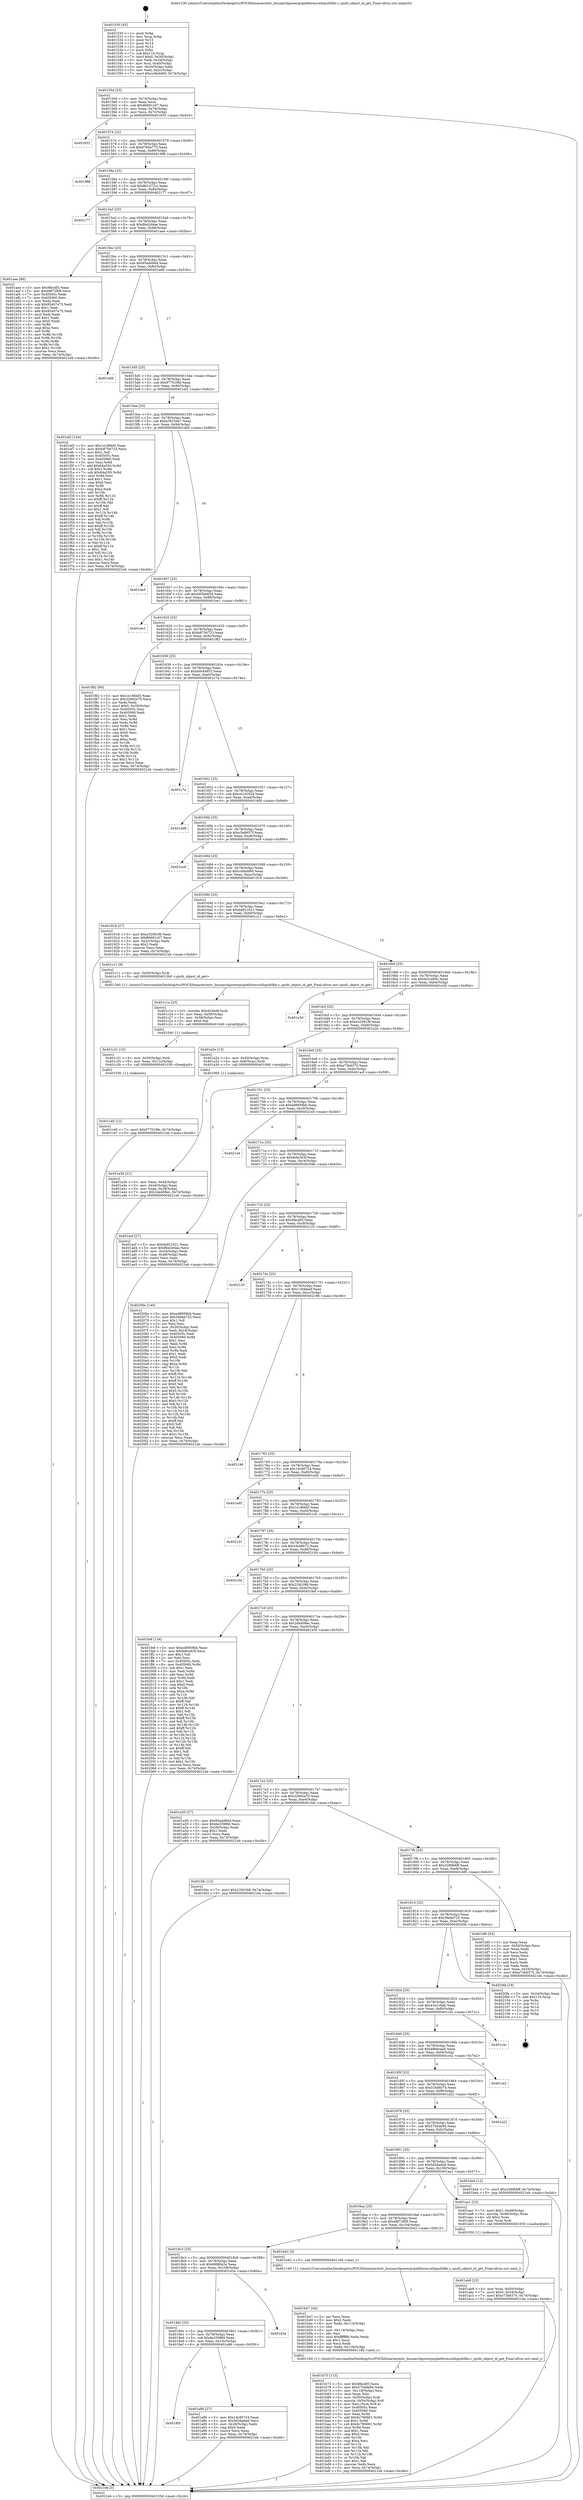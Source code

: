 digraph "0x401530" {
  label = "0x401530 (/mnt/c/Users/mathe/Desktop/tcc/POCII/binaries/extr_linuxarchpowerpcplatformscellspufsfile.c_spufs_object_id_get_Final-ollvm.out::main(0))"
  labelloc = "t"
  node[shape=record]

  Entry [label="",width=0.3,height=0.3,shape=circle,fillcolor=black,style=filled]
  "0x40155d" [label="{
     0x40155d [23]\l
     | [instrs]\l
     &nbsp;&nbsp;0x40155d \<+3\>: mov -0x74(%rbp),%eax\l
     &nbsp;&nbsp;0x401560 \<+2\>: mov %eax,%ecx\l
     &nbsp;&nbsp;0x401562 \<+6\>: sub $0x86691c07,%ecx\l
     &nbsp;&nbsp;0x401568 \<+3\>: mov %eax,-0x78(%rbp)\l
     &nbsp;&nbsp;0x40156b \<+3\>: mov %ecx,-0x7c(%rbp)\l
     &nbsp;&nbsp;0x40156e \<+6\>: je 0000000000401933 \<main+0x403\>\l
  }"]
  "0x401933" [label="{
     0x401933\l
  }", style=dashed]
  "0x401574" [label="{
     0x401574 [22]\l
     | [instrs]\l
     &nbsp;&nbsp;0x401574 \<+5\>: jmp 0000000000401579 \<main+0x49\>\l
     &nbsp;&nbsp;0x401579 \<+3\>: mov -0x78(%rbp),%eax\l
     &nbsp;&nbsp;0x40157c \<+5\>: sub $0x8766a773,%eax\l
     &nbsp;&nbsp;0x401581 \<+3\>: mov %eax,-0x80(%rbp)\l
     &nbsp;&nbsp;0x401584 \<+6\>: je 0000000000401986 \<main+0x456\>\l
  }"]
  Exit [label="",width=0.3,height=0.3,shape=circle,fillcolor=black,style=filled,peripheries=2]
  "0x401986" [label="{
     0x401986\l
  }", style=dashed]
  "0x40158a" [label="{
     0x40158a [25]\l
     | [instrs]\l
     &nbsp;&nbsp;0x40158a \<+5\>: jmp 000000000040158f \<main+0x5f\>\l
     &nbsp;&nbsp;0x40158f \<+3\>: mov -0x78(%rbp),%eax\l
     &nbsp;&nbsp;0x401592 \<+5\>: sub $0x8b1472cc,%eax\l
     &nbsp;&nbsp;0x401597 \<+6\>: mov %eax,-0x84(%rbp)\l
     &nbsp;&nbsp;0x40159d \<+6\>: je 0000000000402177 \<main+0xc47\>\l
  }"]
  "0x401c40" [label="{
     0x401c40 [12]\l
     | [instrs]\l
     &nbsp;&nbsp;0x401c40 \<+7\>: movl $0x977019fe,-0x74(%rbp)\l
     &nbsp;&nbsp;0x401c47 \<+5\>: jmp 00000000004021eb \<main+0xcbb\>\l
  }"]
  "0x402177" [label="{
     0x402177\l
  }", style=dashed]
  "0x4015a3" [label="{
     0x4015a3 [25]\l
     | [instrs]\l
     &nbsp;&nbsp;0x4015a3 \<+5\>: jmp 00000000004015a8 \<main+0x78\>\l
     &nbsp;&nbsp;0x4015a8 \<+3\>: mov -0x78(%rbp),%eax\l
     &nbsp;&nbsp;0x4015ab \<+5\>: sub $0x8be2d4ae,%eax\l
     &nbsp;&nbsp;0x4015b0 \<+6\>: mov %eax,-0x88(%rbp)\l
     &nbsp;&nbsp;0x4015b6 \<+6\>: je 0000000000401aea \<main+0x5ba\>\l
  }"]
  "0x401c31" [label="{
     0x401c31 [15]\l
     | [instrs]\l
     &nbsp;&nbsp;0x401c31 \<+4\>: mov -0x50(%rbp),%rdi\l
     &nbsp;&nbsp;0x401c35 \<+6\>: mov %eax,-0x11c(%rbp)\l
     &nbsp;&nbsp;0x401c3b \<+5\>: call 0000000000401030 \<free@plt\>\l
     | [calls]\l
     &nbsp;&nbsp;0x401030 \{1\} (unknown)\l
  }"]
  "0x401aea" [label="{
     0x401aea [88]\l
     | [instrs]\l
     &nbsp;&nbsp;0x401aea \<+5\>: mov $0x9fecdf3,%eax\l
     &nbsp;&nbsp;0x401aef \<+5\>: mov $0x68f72f08,%ecx\l
     &nbsp;&nbsp;0x401af4 \<+7\>: mov 0x40505c,%edx\l
     &nbsp;&nbsp;0x401afb \<+7\>: mov 0x405060,%esi\l
     &nbsp;&nbsp;0x401b02 \<+2\>: mov %edx,%edi\l
     &nbsp;&nbsp;0x401b04 \<+6\>: sub $0x95407e75,%edi\l
     &nbsp;&nbsp;0x401b0a \<+3\>: sub $0x1,%edi\l
     &nbsp;&nbsp;0x401b0d \<+6\>: add $0x95407e75,%edi\l
     &nbsp;&nbsp;0x401b13 \<+3\>: imul %edi,%edx\l
     &nbsp;&nbsp;0x401b16 \<+3\>: and $0x1,%edx\l
     &nbsp;&nbsp;0x401b19 \<+3\>: cmp $0x0,%edx\l
     &nbsp;&nbsp;0x401b1c \<+4\>: sete %r8b\l
     &nbsp;&nbsp;0x401b20 \<+3\>: cmp $0xa,%esi\l
     &nbsp;&nbsp;0x401b23 \<+4\>: setl %r9b\l
     &nbsp;&nbsp;0x401b27 \<+3\>: mov %r8b,%r10b\l
     &nbsp;&nbsp;0x401b2a \<+3\>: and %r9b,%r10b\l
     &nbsp;&nbsp;0x401b2d \<+3\>: xor %r9b,%r8b\l
     &nbsp;&nbsp;0x401b30 \<+3\>: or %r8b,%r10b\l
     &nbsp;&nbsp;0x401b33 \<+4\>: test $0x1,%r10b\l
     &nbsp;&nbsp;0x401b37 \<+3\>: cmovne %ecx,%eax\l
     &nbsp;&nbsp;0x401b3a \<+3\>: mov %eax,-0x74(%rbp)\l
     &nbsp;&nbsp;0x401b3d \<+5\>: jmp 00000000004021eb \<main+0xcbb\>\l
  }"]
  "0x4015bc" [label="{
     0x4015bc [25]\l
     | [instrs]\l
     &nbsp;&nbsp;0x4015bc \<+5\>: jmp 00000000004015c1 \<main+0x91\>\l
     &nbsp;&nbsp;0x4015c1 \<+3\>: mov -0x78(%rbp),%eax\l
     &nbsp;&nbsp;0x4015c4 \<+5\>: sub $0x95add9d4,%eax\l
     &nbsp;&nbsp;0x4015c9 \<+6\>: mov %eax,-0x8c(%rbp)\l
     &nbsp;&nbsp;0x4015cf \<+6\>: je 0000000000401a6b \<main+0x53b\>\l
  }"]
  "0x401c1a" [label="{
     0x401c1a [23]\l
     | [instrs]\l
     &nbsp;&nbsp;0x401c1a \<+10\>: movabs $0x4030d6,%rdi\l
     &nbsp;&nbsp;0x401c24 \<+3\>: mov %eax,-0x58(%rbp)\l
     &nbsp;&nbsp;0x401c27 \<+3\>: mov -0x58(%rbp),%esi\l
     &nbsp;&nbsp;0x401c2a \<+2\>: mov $0x0,%al\l
     &nbsp;&nbsp;0x401c2c \<+5\>: call 0000000000401040 \<printf@plt\>\l
     | [calls]\l
     &nbsp;&nbsp;0x401040 \{1\} (unknown)\l
  }"]
  "0x401a6b" [label="{
     0x401a6b\l
  }", style=dashed]
  "0x4015d5" [label="{
     0x4015d5 [25]\l
     | [instrs]\l
     &nbsp;&nbsp;0x4015d5 \<+5\>: jmp 00000000004015da \<main+0xaa\>\l
     &nbsp;&nbsp;0x4015da \<+3\>: mov -0x78(%rbp),%eax\l
     &nbsp;&nbsp;0x4015dd \<+5\>: sub $0x977019fe,%eax\l
     &nbsp;&nbsp;0x4015e2 \<+6\>: mov %eax,-0x90(%rbp)\l
     &nbsp;&nbsp;0x4015e8 \<+6\>: je 0000000000401ef2 \<main+0x9c2\>\l
  }"]
  "0x401b73" [label="{
     0x401b73 [113]\l
     | [instrs]\l
     &nbsp;&nbsp;0x401b73 \<+5\>: mov $0x9fecdf3,%ecx\l
     &nbsp;&nbsp;0x401b78 \<+5\>: mov $0x575dde94,%edx\l
     &nbsp;&nbsp;0x401b7d \<+6\>: mov -0x118(%rbp),%esi\l
     &nbsp;&nbsp;0x401b83 \<+3\>: imul %eax,%esi\l
     &nbsp;&nbsp;0x401b86 \<+4\>: mov -0x50(%rbp),%rdi\l
     &nbsp;&nbsp;0x401b8a \<+4\>: movslq -0x54(%rbp),%r8\l
     &nbsp;&nbsp;0x401b8e \<+4\>: mov %esi,(%rdi,%r8,4)\l
     &nbsp;&nbsp;0x401b92 \<+7\>: mov 0x40505c,%eax\l
     &nbsp;&nbsp;0x401b99 \<+7\>: mov 0x405060,%esi\l
     &nbsp;&nbsp;0x401ba0 \<+3\>: mov %eax,%r9d\l
     &nbsp;&nbsp;0x401ba3 \<+7\>: add $0x6c790681,%r9d\l
     &nbsp;&nbsp;0x401baa \<+4\>: sub $0x1,%r9d\l
     &nbsp;&nbsp;0x401bae \<+7\>: sub $0x6c790681,%r9d\l
     &nbsp;&nbsp;0x401bb5 \<+4\>: imul %r9d,%eax\l
     &nbsp;&nbsp;0x401bb9 \<+3\>: and $0x1,%eax\l
     &nbsp;&nbsp;0x401bbc \<+3\>: cmp $0x0,%eax\l
     &nbsp;&nbsp;0x401bbf \<+4\>: sete %r10b\l
     &nbsp;&nbsp;0x401bc3 \<+3\>: cmp $0xa,%esi\l
     &nbsp;&nbsp;0x401bc6 \<+4\>: setl %r11b\l
     &nbsp;&nbsp;0x401bca \<+3\>: mov %r10b,%bl\l
     &nbsp;&nbsp;0x401bcd \<+3\>: and %r11b,%bl\l
     &nbsp;&nbsp;0x401bd0 \<+3\>: xor %r11b,%r10b\l
     &nbsp;&nbsp;0x401bd3 \<+3\>: or %r10b,%bl\l
     &nbsp;&nbsp;0x401bd6 \<+3\>: test $0x1,%bl\l
     &nbsp;&nbsp;0x401bd9 \<+3\>: cmovne %edx,%ecx\l
     &nbsp;&nbsp;0x401bdc \<+3\>: mov %ecx,-0x74(%rbp)\l
     &nbsp;&nbsp;0x401bdf \<+5\>: jmp 00000000004021eb \<main+0xcbb\>\l
  }"]
  "0x401ef2" [label="{
     0x401ef2 [144]\l
     | [instrs]\l
     &nbsp;&nbsp;0x401ef2 \<+5\>: mov $0x1e18fdd5,%eax\l
     &nbsp;&nbsp;0x401ef7 \<+5\>: mov $0xb8756723,%ecx\l
     &nbsp;&nbsp;0x401efc \<+2\>: mov $0x1,%dl\l
     &nbsp;&nbsp;0x401efe \<+7\>: mov 0x40505c,%esi\l
     &nbsp;&nbsp;0x401f05 \<+7\>: mov 0x405060,%edi\l
     &nbsp;&nbsp;0x401f0c \<+3\>: mov %esi,%r8d\l
     &nbsp;&nbsp;0x401f0f \<+7\>: add $0x64a550,%r8d\l
     &nbsp;&nbsp;0x401f16 \<+4\>: sub $0x1,%r8d\l
     &nbsp;&nbsp;0x401f1a \<+7\>: sub $0x64a550,%r8d\l
     &nbsp;&nbsp;0x401f21 \<+4\>: imul %r8d,%esi\l
     &nbsp;&nbsp;0x401f25 \<+3\>: and $0x1,%esi\l
     &nbsp;&nbsp;0x401f28 \<+3\>: cmp $0x0,%esi\l
     &nbsp;&nbsp;0x401f2b \<+4\>: sete %r9b\l
     &nbsp;&nbsp;0x401f2f \<+3\>: cmp $0xa,%edi\l
     &nbsp;&nbsp;0x401f32 \<+4\>: setl %r10b\l
     &nbsp;&nbsp;0x401f36 \<+3\>: mov %r9b,%r11b\l
     &nbsp;&nbsp;0x401f39 \<+4\>: xor $0xff,%r11b\l
     &nbsp;&nbsp;0x401f3d \<+3\>: mov %r10b,%bl\l
     &nbsp;&nbsp;0x401f40 \<+3\>: xor $0xff,%bl\l
     &nbsp;&nbsp;0x401f43 \<+3\>: xor $0x1,%dl\l
     &nbsp;&nbsp;0x401f46 \<+3\>: mov %r11b,%r14b\l
     &nbsp;&nbsp;0x401f49 \<+4\>: and $0xff,%r14b\l
     &nbsp;&nbsp;0x401f4d \<+3\>: and %dl,%r9b\l
     &nbsp;&nbsp;0x401f50 \<+3\>: mov %bl,%r15b\l
     &nbsp;&nbsp;0x401f53 \<+4\>: and $0xff,%r15b\l
     &nbsp;&nbsp;0x401f57 \<+3\>: and %dl,%r10b\l
     &nbsp;&nbsp;0x401f5a \<+3\>: or %r9b,%r14b\l
     &nbsp;&nbsp;0x401f5d \<+3\>: or %r10b,%r15b\l
     &nbsp;&nbsp;0x401f60 \<+3\>: xor %r15b,%r14b\l
     &nbsp;&nbsp;0x401f63 \<+3\>: or %bl,%r11b\l
     &nbsp;&nbsp;0x401f66 \<+4\>: xor $0xff,%r11b\l
     &nbsp;&nbsp;0x401f6a \<+3\>: or $0x1,%dl\l
     &nbsp;&nbsp;0x401f6d \<+3\>: and %dl,%r11b\l
     &nbsp;&nbsp;0x401f70 \<+3\>: or %r11b,%r14b\l
     &nbsp;&nbsp;0x401f73 \<+4\>: test $0x1,%r14b\l
     &nbsp;&nbsp;0x401f77 \<+3\>: cmovne %ecx,%eax\l
     &nbsp;&nbsp;0x401f7a \<+3\>: mov %eax,-0x74(%rbp)\l
     &nbsp;&nbsp;0x401f7d \<+5\>: jmp 00000000004021eb \<main+0xcbb\>\l
  }"]
  "0x4015ee" [label="{
     0x4015ee [25]\l
     | [instrs]\l
     &nbsp;&nbsp;0x4015ee \<+5\>: jmp 00000000004015f3 \<main+0xc3\>\l
     &nbsp;&nbsp;0x4015f3 \<+3\>: mov -0x78(%rbp),%eax\l
     &nbsp;&nbsp;0x4015f6 \<+5\>: sub $0xb3915eb7,%eax\l
     &nbsp;&nbsp;0x4015fb \<+6\>: mov %eax,-0x94(%rbp)\l
     &nbsp;&nbsp;0x401601 \<+6\>: je 0000000000401de5 \<main+0x8b5\>\l
  }"]
  "0x401b47" [label="{
     0x401b47 [44]\l
     | [instrs]\l
     &nbsp;&nbsp;0x401b47 \<+2\>: xor %ecx,%ecx\l
     &nbsp;&nbsp;0x401b49 \<+5\>: mov $0x2,%edx\l
     &nbsp;&nbsp;0x401b4e \<+6\>: mov %edx,-0x114(%rbp)\l
     &nbsp;&nbsp;0x401b54 \<+1\>: cltd\l
     &nbsp;&nbsp;0x401b55 \<+6\>: mov -0x114(%rbp),%esi\l
     &nbsp;&nbsp;0x401b5b \<+2\>: idiv %esi\l
     &nbsp;&nbsp;0x401b5d \<+6\>: imul $0xfffffffe,%edx,%edx\l
     &nbsp;&nbsp;0x401b63 \<+3\>: sub $0x1,%ecx\l
     &nbsp;&nbsp;0x401b66 \<+2\>: sub %ecx,%edx\l
     &nbsp;&nbsp;0x401b68 \<+6\>: mov %edx,-0x118(%rbp)\l
     &nbsp;&nbsp;0x401b6e \<+5\>: call 0000000000401160 \<next_i\>\l
     | [calls]\l
     &nbsp;&nbsp;0x401160 \{1\} (/mnt/c/Users/mathe/Desktop/tcc/POCII/binaries/extr_linuxarchpowerpcplatformscellspufsfile.c_spufs_object_id_get_Final-ollvm.out::next_i)\l
  }"]
  "0x401de5" [label="{
     0x401de5\l
  }", style=dashed]
  "0x401607" [label="{
     0x401607 [25]\l
     | [instrs]\l
     &nbsp;&nbsp;0x401607 \<+5\>: jmp 000000000040160c \<main+0xdc\>\l
     &nbsp;&nbsp;0x40160c \<+3\>: mov -0x78(%rbp),%eax\l
     &nbsp;&nbsp;0x40160f \<+5\>: sub $0xb85bb83d,%eax\l
     &nbsp;&nbsp;0x401614 \<+6\>: mov %eax,-0x98(%rbp)\l
     &nbsp;&nbsp;0x40161a \<+6\>: je 0000000000401ee1 \<main+0x9b1\>\l
  }"]
  "0x401ab8" [label="{
     0x401ab8 [23]\l
     | [instrs]\l
     &nbsp;&nbsp;0x401ab8 \<+4\>: mov %rax,-0x50(%rbp)\l
     &nbsp;&nbsp;0x401abc \<+7\>: movl $0x0,-0x54(%rbp)\l
     &nbsp;&nbsp;0x401ac3 \<+7\>: movl $0xe73b6375,-0x74(%rbp)\l
     &nbsp;&nbsp;0x401aca \<+5\>: jmp 00000000004021eb \<main+0xcbb\>\l
  }"]
  "0x401ee1" [label="{
     0x401ee1\l
  }", style=dashed]
  "0x401620" [label="{
     0x401620 [25]\l
     | [instrs]\l
     &nbsp;&nbsp;0x401620 \<+5\>: jmp 0000000000401625 \<main+0xf5\>\l
     &nbsp;&nbsp;0x401625 \<+3\>: mov -0x78(%rbp),%eax\l
     &nbsp;&nbsp;0x401628 \<+5\>: sub $0xb8756723,%eax\l
     &nbsp;&nbsp;0x40162d \<+6\>: mov %eax,-0x9c(%rbp)\l
     &nbsp;&nbsp;0x401633 \<+6\>: je 0000000000401f82 \<main+0xa52\>\l
  }"]
  "0x4018f5" [label="{
     0x4018f5\l
  }", style=dashed]
  "0x401f82" [label="{
     0x401f82 [90]\l
     | [instrs]\l
     &nbsp;&nbsp;0x401f82 \<+5\>: mov $0x1e18fdd5,%eax\l
     &nbsp;&nbsp;0x401f87 \<+5\>: mov $0x32682e70,%ecx\l
     &nbsp;&nbsp;0x401f8c \<+2\>: xor %edx,%edx\l
     &nbsp;&nbsp;0x401f8e \<+7\>: movl $0x0,-0x30(%rbp)\l
     &nbsp;&nbsp;0x401f95 \<+7\>: mov 0x40505c,%esi\l
     &nbsp;&nbsp;0x401f9c \<+7\>: mov 0x405060,%edi\l
     &nbsp;&nbsp;0x401fa3 \<+3\>: sub $0x1,%edx\l
     &nbsp;&nbsp;0x401fa6 \<+3\>: mov %esi,%r8d\l
     &nbsp;&nbsp;0x401fa9 \<+3\>: add %edx,%r8d\l
     &nbsp;&nbsp;0x401fac \<+4\>: imul %r8d,%esi\l
     &nbsp;&nbsp;0x401fb0 \<+3\>: and $0x1,%esi\l
     &nbsp;&nbsp;0x401fb3 \<+3\>: cmp $0x0,%esi\l
     &nbsp;&nbsp;0x401fb6 \<+4\>: sete %r9b\l
     &nbsp;&nbsp;0x401fba \<+3\>: cmp $0xa,%edi\l
     &nbsp;&nbsp;0x401fbd \<+4\>: setl %r10b\l
     &nbsp;&nbsp;0x401fc1 \<+3\>: mov %r9b,%r11b\l
     &nbsp;&nbsp;0x401fc4 \<+3\>: and %r10b,%r11b\l
     &nbsp;&nbsp;0x401fc7 \<+3\>: xor %r10b,%r9b\l
     &nbsp;&nbsp;0x401fca \<+3\>: or %r9b,%r11b\l
     &nbsp;&nbsp;0x401fcd \<+4\>: test $0x1,%r11b\l
     &nbsp;&nbsp;0x401fd1 \<+3\>: cmovne %ecx,%eax\l
     &nbsp;&nbsp;0x401fd4 \<+3\>: mov %eax,-0x74(%rbp)\l
     &nbsp;&nbsp;0x401fd7 \<+5\>: jmp 00000000004021eb \<main+0xcbb\>\l
  }"]
  "0x401639" [label="{
     0x401639 [25]\l
     | [instrs]\l
     &nbsp;&nbsp;0x401639 \<+5\>: jmp 000000000040163e \<main+0x10e\>\l
     &nbsp;&nbsp;0x40163e \<+3\>: mov -0x78(%rbp),%eax\l
     &nbsp;&nbsp;0x401641 \<+5\>: sub $0xbdc44852,%eax\l
     &nbsp;&nbsp;0x401646 \<+6\>: mov %eax,-0xa0(%rbp)\l
     &nbsp;&nbsp;0x40164c \<+6\>: je 0000000000401c7a \<main+0x74a\>\l
  }"]
  "0x401a86" [label="{
     0x401a86 [27]\l
     | [instrs]\l
     &nbsp;&nbsp;0x401a86 \<+5\>: mov $0x14c80724,%eax\l
     &nbsp;&nbsp;0x401a8b \<+5\>: mov $0x5d26a6a6,%ecx\l
     &nbsp;&nbsp;0x401a90 \<+3\>: mov -0x28(%rbp),%edx\l
     &nbsp;&nbsp;0x401a93 \<+3\>: cmp $0x0,%edx\l
     &nbsp;&nbsp;0x401a96 \<+3\>: cmove %ecx,%eax\l
     &nbsp;&nbsp;0x401a99 \<+3\>: mov %eax,-0x74(%rbp)\l
     &nbsp;&nbsp;0x401a9c \<+5\>: jmp 00000000004021eb \<main+0xcbb\>\l
  }"]
  "0x401c7a" [label="{
     0x401c7a\l
  }", style=dashed]
  "0x401652" [label="{
     0x401652 [25]\l
     | [instrs]\l
     &nbsp;&nbsp;0x401652 \<+5\>: jmp 0000000000401657 \<main+0x127\>\l
     &nbsp;&nbsp;0x401657 \<+3\>: mov -0x78(%rbp),%eax\l
     &nbsp;&nbsp;0x40165a \<+5\>: sub $0xc4102034,%eax\l
     &nbsp;&nbsp;0x40165f \<+6\>: mov %eax,-0xa4(%rbp)\l
     &nbsp;&nbsp;0x401665 \<+6\>: je 0000000000401dd9 \<main+0x8a9\>\l
  }"]
  "0x4018dc" [label="{
     0x4018dc [25]\l
     | [instrs]\l
     &nbsp;&nbsp;0x4018dc \<+5\>: jmp 00000000004018e1 \<main+0x3b1\>\l
     &nbsp;&nbsp;0x4018e1 \<+3\>: mov -0x78(%rbp),%eax\l
     &nbsp;&nbsp;0x4018e4 \<+5\>: sub $0x6e2598fd,%eax\l
     &nbsp;&nbsp;0x4018e9 \<+6\>: mov %eax,-0x10c(%rbp)\l
     &nbsp;&nbsp;0x4018ef \<+6\>: je 0000000000401a86 \<main+0x556\>\l
  }"]
  "0x401dd9" [label="{
     0x401dd9\l
  }", style=dashed]
  "0x40166b" [label="{
     0x40166b [25]\l
     | [instrs]\l
     &nbsp;&nbsp;0x40166b \<+5\>: jmp 0000000000401670 \<main+0x140\>\l
     &nbsp;&nbsp;0x401670 \<+3\>: mov -0x78(%rbp),%eax\l
     &nbsp;&nbsp;0x401673 \<+5\>: sub $0xc5e8657f,%eax\l
     &nbsp;&nbsp;0x401678 \<+6\>: mov %eax,-0xa8(%rbp)\l
     &nbsp;&nbsp;0x40167e \<+6\>: je 0000000000401ec9 \<main+0x999\>\l
  }"]
  "0x401d3a" [label="{
     0x401d3a\l
  }", style=dashed]
  "0x401ec9" [label="{
     0x401ec9\l
  }", style=dashed]
  "0x401684" [label="{
     0x401684 [25]\l
     | [instrs]\l
     &nbsp;&nbsp;0x401684 \<+5\>: jmp 0000000000401689 \<main+0x159\>\l
     &nbsp;&nbsp;0x401689 \<+3\>: mov -0x78(%rbp),%eax\l
     &nbsp;&nbsp;0x40168c \<+5\>: sub $0xcc6bdd66,%eax\l
     &nbsp;&nbsp;0x401691 \<+6\>: mov %eax,-0xac(%rbp)\l
     &nbsp;&nbsp;0x401697 \<+6\>: je 0000000000401918 \<main+0x3e8\>\l
  }"]
  "0x4018c3" [label="{
     0x4018c3 [25]\l
     | [instrs]\l
     &nbsp;&nbsp;0x4018c3 \<+5\>: jmp 00000000004018c8 \<main+0x398\>\l
     &nbsp;&nbsp;0x4018c8 \<+3\>: mov -0x78(%rbp),%eax\l
     &nbsp;&nbsp;0x4018cb \<+5\>: sub $0x6996fa2e,%eax\l
     &nbsp;&nbsp;0x4018d0 \<+6\>: mov %eax,-0x108(%rbp)\l
     &nbsp;&nbsp;0x4018d6 \<+6\>: je 0000000000401d3a \<main+0x80a\>\l
  }"]
  "0x401918" [label="{
     0x401918 [27]\l
     | [instrs]\l
     &nbsp;&nbsp;0x401918 \<+5\>: mov $0xe32091f9,%eax\l
     &nbsp;&nbsp;0x40191d \<+5\>: mov $0x86691c07,%ecx\l
     &nbsp;&nbsp;0x401922 \<+3\>: mov -0x2c(%rbp),%edx\l
     &nbsp;&nbsp;0x401925 \<+3\>: cmp $0x2,%edx\l
     &nbsp;&nbsp;0x401928 \<+3\>: cmovne %ecx,%eax\l
     &nbsp;&nbsp;0x40192b \<+3\>: mov %eax,-0x74(%rbp)\l
     &nbsp;&nbsp;0x40192e \<+5\>: jmp 00000000004021eb \<main+0xcbb\>\l
  }"]
  "0x40169d" [label="{
     0x40169d [25]\l
     | [instrs]\l
     &nbsp;&nbsp;0x40169d \<+5\>: jmp 00000000004016a2 \<main+0x172\>\l
     &nbsp;&nbsp;0x4016a2 \<+3\>: mov -0x78(%rbp),%eax\l
     &nbsp;&nbsp;0x4016a5 \<+5\>: sub $0xda921621,%eax\l
     &nbsp;&nbsp;0x4016aa \<+6\>: mov %eax,-0xb0(%rbp)\l
     &nbsp;&nbsp;0x4016b0 \<+6\>: je 0000000000401c11 \<main+0x6e1\>\l
  }"]
  "0x4021eb" [label="{
     0x4021eb [5]\l
     | [instrs]\l
     &nbsp;&nbsp;0x4021eb \<+5\>: jmp 000000000040155d \<main+0x2d\>\l
  }"]
  "0x401530" [label="{
     0x401530 [45]\l
     | [instrs]\l
     &nbsp;&nbsp;0x401530 \<+1\>: push %rbp\l
     &nbsp;&nbsp;0x401531 \<+3\>: mov %rsp,%rbp\l
     &nbsp;&nbsp;0x401534 \<+2\>: push %r15\l
     &nbsp;&nbsp;0x401536 \<+2\>: push %r14\l
     &nbsp;&nbsp;0x401538 \<+2\>: push %r12\l
     &nbsp;&nbsp;0x40153a \<+1\>: push %rbx\l
     &nbsp;&nbsp;0x40153b \<+7\>: sub $0x110,%rsp\l
     &nbsp;&nbsp;0x401542 \<+7\>: movl $0x0,-0x30(%rbp)\l
     &nbsp;&nbsp;0x401549 \<+3\>: mov %edi,-0x34(%rbp)\l
     &nbsp;&nbsp;0x40154c \<+4\>: mov %rsi,-0x40(%rbp)\l
     &nbsp;&nbsp;0x401550 \<+3\>: mov -0x34(%rbp),%edi\l
     &nbsp;&nbsp;0x401553 \<+3\>: mov %edi,-0x2c(%rbp)\l
     &nbsp;&nbsp;0x401556 \<+7\>: movl $0xcc6bdd66,-0x74(%rbp)\l
  }"]
  "0x401b42" [label="{
     0x401b42 [5]\l
     | [instrs]\l
     &nbsp;&nbsp;0x401b42 \<+5\>: call 0000000000401160 \<next_i\>\l
     | [calls]\l
     &nbsp;&nbsp;0x401160 \{1\} (/mnt/c/Users/mathe/Desktop/tcc/POCII/binaries/extr_linuxarchpowerpcplatformscellspufsfile.c_spufs_object_id_get_Final-ollvm.out::next_i)\l
  }"]
  "0x401c11" [label="{
     0x401c11 [9]\l
     | [instrs]\l
     &nbsp;&nbsp;0x401c11 \<+4\>: mov -0x50(%rbp),%rdi\l
     &nbsp;&nbsp;0x401c15 \<+5\>: call 00000000004013b0 \<spufs_object_id_get\>\l
     | [calls]\l
     &nbsp;&nbsp;0x4013b0 \{1\} (/mnt/c/Users/mathe/Desktop/tcc/POCII/binaries/extr_linuxarchpowerpcplatformscellspufsfile.c_spufs_object_id_get_Final-ollvm.out::spufs_object_id_get)\l
  }"]
  "0x4016b6" [label="{
     0x4016b6 [25]\l
     | [instrs]\l
     &nbsp;&nbsp;0x4016b6 \<+5\>: jmp 00000000004016bb \<main+0x18b\>\l
     &nbsp;&nbsp;0x4016bb \<+3\>: mov -0x78(%rbp),%eax\l
     &nbsp;&nbsp;0x4016be \<+5\>: sub $0xdc2ce84c,%eax\l
     &nbsp;&nbsp;0x4016c3 \<+6\>: mov %eax,-0xb4(%rbp)\l
     &nbsp;&nbsp;0x4016c9 \<+6\>: je 0000000000401e3d \<main+0x90d\>\l
  }"]
  "0x4018aa" [label="{
     0x4018aa [25]\l
     | [instrs]\l
     &nbsp;&nbsp;0x4018aa \<+5\>: jmp 00000000004018af \<main+0x37f\>\l
     &nbsp;&nbsp;0x4018af \<+3\>: mov -0x78(%rbp),%eax\l
     &nbsp;&nbsp;0x4018b2 \<+5\>: sub $0x68f72f08,%eax\l
     &nbsp;&nbsp;0x4018b7 \<+6\>: mov %eax,-0x104(%rbp)\l
     &nbsp;&nbsp;0x4018bd \<+6\>: je 0000000000401b42 \<main+0x612\>\l
  }"]
  "0x401e3d" [label="{
     0x401e3d\l
  }", style=dashed]
  "0x4016cf" [label="{
     0x4016cf [25]\l
     | [instrs]\l
     &nbsp;&nbsp;0x4016cf \<+5\>: jmp 00000000004016d4 \<main+0x1a4\>\l
     &nbsp;&nbsp;0x4016d4 \<+3\>: mov -0x78(%rbp),%eax\l
     &nbsp;&nbsp;0x4016d7 \<+5\>: sub $0xe32091f9,%eax\l
     &nbsp;&nbsp;0x4016dc \<+6\>: mov %eax,-0xb8(%rbp)\l
     &nbsp;&nbsp;0x4016e2 \<+6\>: je 0000000000401a2e \<main+0x4fe\>\l
  }"]
  "0x401aa1" [label="{
     0x401aa1 [23]\l
     | [instrs]\l
     &nbsp;&nbsp;0x401aa1 \<+7\>: movl $0x1,-0x48(%rbp)\l
     &nbsp;&nbsp;0x401aa8 \<+4\>: movslq -0x48(%rbp),%rax\l
     &nbsp;&nbsp;0x401aac \<+4\>: shl $0x2,%rax\l
     &nbsp;&nbsp;0x401ab0 \<+3\>: mov %rax,%rdi\l
     &nbsp;&nbsp;0x401ab3 \<+5\>: call 0000000000401050 \<malloc@plt\>\l
     | [calls]\l
     &nbsp;&nbsp;0x401050 \{1\} (unknown)\l
  }"]
  "0x401a2e" [label="{
     0x401a2e [13]\l
     | [instrs]\l
     &nbsp;&nbsp;0x401a2e \<+4\>: mov -0x40(%rbp),%rax\l
     &nbsp;&nbsp;0x401a32 \<+4\>: mov 0x8(%rax),%rdi\l
     &nbsp;&nbsp;0x401a36 \<+5\>: call 0000000000401060 \<atoi@plt\>\l
     | [calls]\l
     &nbsp;&nbsp;0x401060 \{1\} (unknown)\l
  }"]
  "0x4016e8" [label="{
     0x4016e8 [25]\l
     | [instrs]\l
     &nbsp;&nbsp;0x4016e8 \<+5\>: jmp 00000000004016ed \<main+0x1bd\>\l
     &nbsp;&nbsp;0x4016ed \<+3\>: mov -0x78(%rbp),%eax\l
     &nbsp;&nbsp;0x4016f0 \<+5\>: sub $0xe73b6375,%eax\l
     &nbsp;&nbsp;0x4016f5 \<+6\>: mov %eax,-0xbc(%rbp)\l
     &nbsp;&nbsp;0x4016fb \<+6\>: je 0000000000401acf \<main+0x59f\>\l
  }"]
  "0x401a3b" [label="{
     0x401a3b [21]\l
     | [instrs]\l
     &nbsp;&nbsp;0x401a3b \<+3\>: mov %eax,-0x44(%rbp)\l
     &nbsp;&nbsp;0x401a3e \<+3\>: mov -0x44(%rbp),%eax\l
     &nbsp;&nbsp;0x401a41 \<+3\>: mov %eax,-0x28(%rbp)\l
     &nbsp;&nbsp;0x401a44 \<+7\>: movl $0x2da408ec,-0x74(%rbp)\l
     &nbsp;&nbsp;0x401a4b \<+5\>: jmp 00000000004021eb \<main+0xcbb\>\l
  }"]
  "0x401891" [label="{
     0x401891 [25]\l
     | [instrs]\l
     &nbsp;&nbsp;0x401891 \<+5\>: jmp 0000000000401896 \<main+0x366\>\l
     &nbsp;&nbsp;0x401896 \<+3\>: mov -0x78(%rbp),%eax\l
     &nbsp;&nbsp;0x401899 \<+5\>: sub $0x5d26a6a6,%eax\l
     &nbsp;&nbsp;0x40189e \<+6\>: mov %eax,-0x100(%rbp)\l
     &nbsp;&nbsp;0x4018a4 \<+6\>: je 0000000000401aa1 \<main+0x571\>\l
  }"]
  "0x401acf" [label="{
     0x401acf [27]\l
     | [instrs]\l
     &nbsp;&nbsp;0x401acf \<+5\>: mov $0xda921621,%eax\l
     &nbsp;&nbsp;0x401ad4 \<+5\>: mov $0x8be2d4ae,%ecx\l
     &nbsp;&nbsp;0x401ad9 \<+3\>: mov -0x54(%rbp),%edx\l
     &nbsp;&nbsp;0x401adc \<+3\>: cmp -0x48(%rbp),%edx\l
     &nbsp;&nbsp;0x401adf \<+3\>: cmovl %ecx,%eax\l
     &nbsp;&nbsp;0x401ae2 \<+3\>: mov %eax,-0x74(%rbp)\l
     &nbsp;&nbsp;0x401ae5 \<+5\>: jmp 00000000004021eb \<main+0xcbb\>\l
  }"]
  "0x401701" [label="{
     0x401701 [25]\l
     | [instrs]\l
     &nbsp;&nbsp;0x401701 \<+5\>: jmp 0000000000401706 \<main+0x1d6\>\l
     &nbsp;&nbsp;0x401706 \<+3\>: mov -0x78(%rbp),%eax\l
     &nbsp;&nbsp;0x401709 \<+5\>: sub $0xed8958bb,%eax\l
     &nbsp;&nbsp;0x40170e \<+6\>: mov %eax,-0xc0(%rbp)\l
     &nbsp;&nbsp;0x401714 \<+6\>: je 00000000004021e4 \<main+0xcb4\>\l
  }"]
  "0x401be4" [label="{
     0x401be4 [12]\l
     | [instrs]\l
     &nbsp;&nbsp;0x401be4 \<+7\>: movl $0x3289b6ff,-0x74(%rbp)\l
     &nbsp;&nbsp;0x401beb \<+5\>: jmp 00000000004021eb \<main+0xcbb\>\l
  }"]
  "0x4021e4" [label="{
     0x4021e4\l
  }", style=dashed]
  "0x40171a" [label="{
     0x40171a [25]\l
     | [instrs]\l
     &nbsp;&nbsp;0x40171a \<+5\>: jmp 000000000040171f \<main+0x1ef\>\l
     &nbsp;&nbsp;0x40171f \<+3\>: mov -0x78(%rbp),%eax\l
     &nbsp;&nbsp;0x401722 \<+5\>: sub $0xfe6e363f,%eax\l
     &nbsp;&nbsp;0x401727 \<+6\>: mov %eax,-0xc4(%rbp)\l
     &nbsp;&nbsp;0x40172d \<+6\>: je 000000000040206e \<main+0xb3e\>\l
  }"]
  "0x401878" [label="{
     0x401878 [25]\l
     | [instrs]\l
     &nbsp;&nbsp;0x401878 \<+5\>: jmp 000000000040187d \<main+0x34d\>\l
     &nbsp;&nbsp;0x40187d \<+3\>: mov -0x78(%rbp),%eax\l
     &nbsp;&nbsp;0x401880 \<+5\>: sub $0x575dde94,%eax\l
     &nbsp;&nbsp;0x401885 \<+6\>: mov %eax,-0xfc(%rbp)\l
     &nbsp;&nbsp;0x40188b \<+6\>: je 0000000000401be4 \<main+0x6b4\>\l
  }"]
  "0x40206e" [label="{
     0x40206e [140]\l
     | [instrs]\l
     &nbsp;&nbsp;0x40206e \<+5\>: mov $0xed8958bb,%eax\l
     &nbsp;&nbsp;0x402073 \<+5\>: mov $0x39ebd725,%ecx\l
     &nbsp;&nbsp;0x402078 \<+2\>: mov $0x1,%dl\l
     &nbsp;&nbsp;0x40207a \<+2\>: xor %esi,%esi\l
     &nbsp;&nbsp;0x40207c \<+3\>: mov -0x30(%rbp),%edi\l
     &nbsp;&nbsp;0x40207f \<+3\>: mov %edi,-0x24(%rbp)\l
     &nbsp;&nbsp;0x402082 \<+7\>: mov 0x40505c,%edi\l
     &nbsp;&nbsp;0x402089 \<+8\>: mov 0x405060,%r8d\l
     &nbsp;&nbsp;0x402091 \<+3\>: sub $0x1,%esi\l
     &nbsp;&nbsp;0x402094 \<+3\>: mov %edi,%r9d\l
     &nbsp;&nbsp;0x402097 \<+3\>: add %esi,%r9d\l
     &nbsp;&nbsp;0x40209a \<+4\>: imul %r9d,%edi\l
     &nbsp;&nbsp;0x40209e \<+3\>: and $0x1,%edi\l
     &nbsp;&nbsp;0x4020a1 \<+3\>: cmp $0x0,%edi\l
     &nbsp;&nbsp;0x4020a4 \<+4\>: sete %r10b\l
     &nbsp;&nbsp;0x4020a8 \<+4\>: cmp $0xa,%r8d\l
     &nbsp;&nbsp;0x4020ac \<+4\>: setl %r11b\l
     &nbsp;&nbsp;0x4020b0 \<+3\>: mov %r10b,%bl\l
     &nbsp;&nbsp;0x4020b3 \<+3\>: xor $0xff,%bl\l
     &nbsp;&nbsp;0x4020b6 \<+3\>: mov %r11b,%r14b\l
     &nbsp;&nbsp;0x4020b9 \<+4\>: xor $0xff,%r14b\l
     &nbsp;&nbsp;0x4020bd \<+3\>: xor $0x0,%dl\l
     &nbsp;&nbsp;0x4020c0 \<+3\>: mov %bl,%r15b\l
     &nbsp;&nbsp;0x4020c3 \<+4\>: and $0x0,%r15b\l
     &nbsp;&nbsp;0x4020c7 \<+3\>: and %dl,%r10b\l
     &nbsp;&nbsp;0x4020ca \<+3\>: mov %r14b,%r12b\l
     &nbsp;&nbsp;0x4020cd \<+4\>: and $0x0,%r12b\l
     &nbsp;&nbsp;0x4020d1 \<+3\>: and %dl,%r11b\l
     &nbsp;&nbsp;0x4020d4 \<+3\>: or %r10b,%r15b\l
     &nbsp;&nbsp;0x4020d7 \<+3\>: or %r11b,%r12b\l
     &nbsp;&nbsp;0x4020da \<+3\>: xor %r12b,%r15b\l
     &nbsp;&nbsp;0x4020dd \<+3\>: or %r14b,%bl\l
     &nbsp;&nbsp;0x4020e0 \<+3\>: xor $0xff,%bl\l
     &nbsp;&nbsp;0x4020e3 \<+3\>: or $0x0,%dl\l
     &nbsp;&nbsp;0x4020e6 \<+2\>: and %dl,%bl\l
     &nbsp;&nbsp;0x4020e8 \<+3\>: or %bl,%r15b\l
     &nbsp;&nbsp;0x4020eb \<+4\>: test $0x1,%r15b\l
     &nbsp;&nbsp;0x4020ef \<+3\>: cmovne %ecx,%eax\l
     &nbsp;&nbsp;0x4020f2 \<+3\>: mov %eax,-0x74(%rbp)\l
     &nbsp;&nbsp;0x4020f5 \<+5\>: jmp 00000000004021eb \<main+0xcbb\>\l
  }"]
  "0x401733" [label="{
     0x401733 [25]\l
     | [instrs]\l
     &nbsp;&nbsp;0x401733 \<+5\>: jmp 0000000000401738 \<main+0x208\>\l
     &nbsp;&nbsp;0x401738 \<+3\>: mov -0x78(%rbp),%eax\l
     &nbsp;&nbsp;0x40173b \<+5\>: sub $0x9fecdf3,%eax\l
     &nbsp;&nbsp;0x401740 \<+6\>: mov %eax,-0xc8(%rbp)\l
     &nbsp;&nbsp;0x401746 \<+6\>: je 0000000000402125 \<main+0xbf5\>\l
  }"]
  "0x401a22" [label="{
     0x401a22\l
  }", style=dashed]
  "0x402125" [label="{
     0x402125\l
  }", style=dashed]
  "0x40174c" [label="{
     0x40174c [25]\l
     | [instrs]\l
     &nbsp;&nbsp;0x40174c \<+5\>: jmp 0000000000401751 \<main+0x221\>\l
     &nbsp;&nbsp;0x401751 \<+3\>: mov -0x78(%rbp),%eax\l
     &nbsp;&nbsp;0x401754 \<+5\>: sub $0x1184deef,%eax\l
     &nbsp;&nbsp;0x401759 \<+6\>: mov %eax,-0xcc(%rbp)\l
     &nbsp;&nbsp;0x40175f \<+6\>: je 0000000000402196 \<main+0xc66\>\l
  }"]
  "0x40185f" [label="{
     0x40185f [25]\l
     | [instrs]\l
     &nbsp;&nbsp;0x40185f \<+5\>: jmp 0000000000401864 \<main+0x334\>\l
     &nbsp;&nbsp;0x401864 \<+3\>: mov -0x78(%rbp),%eax\l
     &nbsp;&nbsp;0x401867 \<+5\>: sub $0x516d6c74,%eax\l
     &nbsp;&nbsp;0x40186c \<+6\>: mov %eax,-0xf8(%rbp)\l
     &nbsp;&nbsp;0x401872 \<+6\>: je 0000000000401a22 \<main+0x4f2\>\l
  }"]
  "0x402196" [label="{
     0x402196\l
  }", style=dashed]
  "0x401765" [label="{
     0x401765 [25]\l
     | [instrs]\l
     &nbsp;&nbsp;0x401765 \<+5\>: jmp 000000000040176a \<main+0x23a\>\l
     &nbsp;&nbsp;0x40176a \<+3\>: mov -0x78(%rbp),%eax\l
     &nbsp;&nbsp;0x40176d \<+5\>: sub $0x14c80724,%eax\l
     &nbsp;&nbsp;0x401772 \<+6\>: mov %eax,-0xd0(%rbp)\l
     &nbsp;&nbsp;0x401778 \<+6\>: je 0000000000401ed5 \<main+0x9a5\>\l
  }"]
  "0x401ce2" [label="{
     0x401ce2\l
  }", style=dashed]
  "0x401ed5" [label="{
     0x401ed5\l
  }", style=dashed]
  "0x40177e" [label="{
     0x40177e [25]\l
     | [instrs]\l
     &nbsp;&nbsp;0x40177e \<+5\>: jmp 0000000000401783 \<main+0x253\>\l
     &nbsp;&nbsp;0x401783 \<+3\>: mov -0x78(%rbp),%eax\l
     &nbsp;&nbsp;0x401786 \<+5\>: sub $0x1e18fdd5,%eax\l
     &nbsp;&nbsp;0x40178b \<+6\>: mov %eax,-0xd4(%rbp)\l
     &nbsp;&nbsp;0x401791 \<+6\>: je 00000000004021d1 \<main+0xca1\>\l
  }"]
  "0x401846" [label="{
     0x401846 [25]\l
     | [instrs]\l
     &nbsp;&nbsp;0x401846 \<+5\>: jmp 000000000040184b \<main+0x31b\>\l
     &nbsp;&nbsp;0x40184b \<+3\>: mov -0x78(%rbp),%eax\l
     &nbsp;&nbsp;0x40184e \<+5\>: sub $0x486dcaab,%eax\l
     &nbsp;&nbsp;0x401853 \<+6\>: mov %eax,-0xf4(%rbp)\l
     &nbsp;&nbsp;0x401859 \<+6\>: je 0000000000401ce2 \<main+0x7b2\>\l
  }"]
  "0x4021d1" [label="{
     0x4021d1\l
  }", style=dashed]
  "0x401797" [label="{
     0x401797 [25]\l
     | [instrs]\l
     &nbsp;&nbsp;0x401797 \<+5\>: jmp 000000000040179c \<main+0x26c\>\l
     &nbsp;&nbsp;0x40179c \<+3\>: mov -0x78(%rbp),%eax\l
     &nbsp;&nbsp;0x40179f \<+5\>: sub $0x1fa48b72,%eax\l
     &nbsp;&nbsp;0x4017a4 \<+6\>: mov %eax,-0xd8(%rbp)\l
     &nbsp;&nbsp;0x4017aa \<+6\>: je 000000000040210d \<main+0xbdd\>\l
  }"]
  "0x401c4c" [label="{
     0x401c4c\l
  }", style=dashed]
  "0x40210d" [label="{
     0x40210d\l
  }", style=dashed]
  "0x4017b0" [label="{
     0x4017b0 [25]\l
     | [instrs]\l
     &nbsp;&nbsp;0x4017b0 \<+5\>: jmp 00000000004017b5 \<main+0x285\>\l
     &nbsp;&nbsp;0x4017b5 \<+3\>: mov -0x78(%rbp),%eax\l
     &nbsp;&nbsp;0x4017b8 \<+5\>: sub $0x21fd1f48,%eax\l
     &nbsp;&nbsp;0x4017bd \<+6\>: mov %eax,-0xdc(%rbp)\l
     &nbsp;&nbsp;0x4017c3 \<+6\>: je 0000000000401fe8 \<main+0xab8\>\l
  }"]
  "0x40182d" [label="{
     0x40182d [25]\l
     | [instrs]\l
     &nbsp;&nbsp;0x40182d \<+5\>: jmp 0000000000401832 \<main+0x302\>\l
     &nbsp;&nbsp;0x401832 \<+3\>: mov -0x78(%rbp),%eax\l
     &nbsp;&nbsp;0x401835 \<+5\>: sub $0x43e1c9ab,%eax\l
     &nbsp;&nbsp;0x40183a \<+6\>: mov %eax,-0xf0(%rbp)\l
     &nbsp;&nbsp;0x401840 \<+6\>: je 0000000000401c4c \<main+0x71c\>\l
  }"]
  "0x401fe8" [label="{
     0x401fe8 [134]\l
     | [instrs]\l
     &nbsp;&nbsp;0x401fe8 \<+5\>: mov $0xed8958bb,%eax\l
     &nbsp;&nbsp;0x401fed \<+5\>: mov $0xfe6e363f,%ecx\l
     &nbsp;&nbsp;0x401ff2 \<+2\>: mov $0x1,%dl\l
     &nbsp;&nbsp;0x401ff4 \<+2\>: xor %esi,%esi\l
     &nbsp;&nbsp;0x401ff6 \<+7\>: mov 0x40505c,%edi\l
     &nbsp;&nbsp;0x401ffd \<+8\>: mov 0x405060,%r8d\l
     &nbsp;&nbsp;0x402005 \<+3\>: sub $0x1,%esi\l
     &nbsp;&nbsp;0x402008 \<+3\>: mov %edi,%r9d\l
     &nbsp;&nbsp;0x40200b \<+3\>: add %esi,%r9d\l
     &nbsp;&nbsp;0x40200e \<+4\>: imul %r9d,%edi\l
     &nbsp;&nbsp;0x402012 \<+3\>: and $0x1,%edi\l
     &nbsp;&nbsp;0x402015 \<+3\>: cmp $0x0,%edi\l
     &nbsp;&nbsp;0x402018 \<+4\>: sete %r10b\l
     &nbsp;&nbsp;0x40201c \<+4\>: cmp $0xa,%r8d\l
     &nbsp;&nbsp;0x402020 \<+4\>: setl %r11b\l
     &nbsp;&nbsp;0x402024 \<+3\>: mov %r10b,%bl\l
     &nbsp;&nbsp;0x402027 \<+3\>: xor $0xff,%bl\l
     &nbsp;&nbsp;0x40202a \<+3\>: mov %r11b,%r14b\l
     &nbsp;&nbsp;0x40202d \<+4\>: xor $0xff,%r14b\l
     &nbsp;&nbsp;0x402031 \<+3\>: xor $0x1,%dl\l
     &nbsp;&nbsp;0x402034 \<+3\>: mov %bl,%r15b\l
     &nbsp;&nbsp;0x402037 \<+4\>: and $0xff,%r15b\l
     &nbsp;&nbsp;0x40203b \<+3\>: and %dl,%r10b\l
     &nbsp;&nbsp;0x40203e \<+3\>: mov %r14b,%r12b\l
     &nbsp;&nbsp;0x402041 \<+4\>: and $0xff,%r12b\l
     &nbsp;&nbsp;0x402045 \<+3\>: and %dl,%r11b\l
     &nbsp;&nbsp;0x402048 \<+3\>: or %r10b,%r15b\l
     &nbsp;&nbsp;0x40204b \<+3\>: or %r11b,%r12b\l
     &nbsp;&nbsp;0x40204e \<+3\>: xor %r12b,%r15b\l
     &nbsp;&nbsp;0x402051 \<+3\>: or %r14b,%bl\l
     &nbsp;&nbsp;0x402054 \<+3\>: xor $0xff,%bl\l
     &nbsp;&nbsp;0x402057 \<+3\>: or $0x1,%dl\l
     &nbsp;&nbsp;0x40205a \<+2\>: and %dl,%bl\l
     &nbsp;&nbsp;0x40205c \<+3\>: or %bl,%r15b\l
     &nbsp;&nbsp;0x40205f \<+4\>: test $0x1,%r15b\l
     &nbsp;&nbsp;0x402063 \<+3\>: cmovne %ecx,%eax\l
     &nbsp;&nbsp;0x402066 \<+3\>: mov %eax,-0x74(%rbp)\l
     &nbsp;&nbsp;0x402069 \<+5\>: jmp 00000000004021eb \<main+0xcbb\>\l
  }"]
  "0x4017c9" [label="{
     0x4017c9 [25]\l
     | [instrs]\l
     &nbsp;&nbsp;0x4017c9 \<+5\>: jmp 00000000004017ce \<main+0x29e\>\l
     &nbsp;&nbsp;0x4017ce \<+3\>: mov -0x78(%rbp),%eax\l
     &nbsp;&nbsp;0x4017d1 \<+5\>: sub $0x2da408ec,%eax\l
     &nbsp;&nbsp;0x4017d6 \<+6\>: mov %eax,-0xe0(%rbp)\l
     &nbsp;&nbsp;0x4017dc \<+6\>: je 0000000000401a50 \<main+0x520\>\l
  }"]
  "0x4020fa" [label="{
     0x4020fa [19]\l
     | [instrs]\l
     &nbsp;&nbsp;0x4020fa \<+3\>: mov -0x24(%rbp),%eax\l
     &nbsp;&nbsp;0x4020fd \<+7\>: add $0x110,%rsp\l
     &nbsp;&nbsp;0x402104 \<+1\>: pop %rbx\l
     &nbsp;&nbsp;0x402105 \<+2\>: pop %r12\l
     &nbsp;&nbsp;0x402107 \<+2\>: pop %r14\l
     &nbsp;&nbsp;0x402109 \<+2\>: pop %r15\l
     &nbsp;&nbsp;0x40210b \<+1\>: pop %rbp\l
     &nbsp;&nbsp;0x40210c \<+1\>: ret\l
  }"]
  "0x401a50" [label="{
     0x401a50 [27]\l
     | [instrs]\l
     &nbsp;&nbsp;0x401a50 \<+5\>: mov $0x95add9d4,%eax\l
     &nbsp;&nbsp;0x401a55 \<+5\>: mov $0x6e2598fd,%ecx\l
     &nbsp;&nbsp;0x401a5a \<+3\>: mov -0x28(%rbp),%edx\l
     &nbsp;&nbsp;0x401a5d \<+3\>: cmp $0x1,%edx\l
     &nbsp;&nbsp;0x401a60 \<+3\>: cmovl %ecx,%eax\l
     &nbsp;&nbsp;0x401a63 \<+3\>: mov %eax,-0x74(%rbp)\l
     &nbsp;&nbsp;0x401a66 \<+5\>: jmp 00000000004021eb \<main+0xcbb\>\l
  }"]
  "0x4017e2" [label="{
     0x4017e2 [25]\l
     | [instrs]\l
     &nbsp;&nbsp;0x4017e2 \<+5\>: jmp 00000000004017e7 \<main+0x2b7\>\l
     &nbsp;&nbsp;0x4017e7 \<+3\>: mov -0x78(%rbp),%eax\l
     &nbsp;&nbsp;0x4017ea \<+5\>: sub $0x32682e70,%eax\l
     &nbsp;&nbsp;0x4017ef \<+6\>: mov %eax,-0xe4(%rbp)\l
     &nbsp;&nbsp;0x4017f5 \<+6\>: je 0000000000401fdc \<main+0xaac\>\l
  }"]
  "0x401814" [label="{
     0x401814 [25]\l
     | [instrs]\l
     &nbsp;&nbsp;0x401814 \<+5\>: jmp 0000000000401819 \<main+0x2e9\>\l
     &nbsp;&nbsp;0x401819 \<+3\>: mov -0x78(%rbp),%eax\l
     &nbsp;&nbsp;0x40181c \<+5\>: sub $0x39ebd725,%eax\l
     &nbsp;&nbsp;0x401821 \<+6\>: mov %eax,-0xec(%rbp)\l
     &nbsp;&nbsp;0x401827 \<+6\>: je 00000000004020fa \<main+0xbca\>\l
  }"]
  "0x401fdc" [label="{
     0x401fdc [12]\l
     | [instrs]\l
     &nbsp;&nbsp;0x401fdc \<+7\>: movl $0x21fd1f48,-0x74(%rbp)\l
     &nbsp;&nbsp;0x401fe3 \<+5\>: jmp 00000000004021eb \<main+0xcbb\>\l
  }"]
  "0x4017fb" [label="{
     0x4017fb [25]\l
     | [instrs]\l
     &nbsp;&nbsp;0x4017fb \<+5\>: jmp 0000000000401800 \<main+0x2d0\>\l
     &nbsp;&nbsp;0x401800 \<+3\>: mov -0x78(%rbp),%eax\l
     &nbsp;&nbsp;0x401803 \<+5\>: sub $0x3289b6ff,%eax\l
     &nbsp;&nbsp;0x401808 \<+6\>: mov %eax,-0xe8(%rbp)\l
     &nbsp;&nbsp;0x40180e \<+6\>: je 0000000000401bf0 \<main+0x6c0\>\l
  }"]
  "0x401bf0" [label="{
     0x401bf0 [33]\l
     | [instrs]\l
     &nbsp;&nbsp;0x401bf0 \<+2\>: xor %eax,%eax\l
     &nbsp;&nbsp;0x401bf2 \<+3\>: mov -0x54(%rbp),%ecx\l
     &nbsp;&nbsp;0x401bf5 \<+2\>: mov %eax,%edx\l
     &nbsp;&nbsp;0x401bf7 \<+2\>: sub %ecx,%edx\l
     &nbsp;&nbsp;0x401bf9 \<+2\>: mov %eax,%ecx\l
     &nbsp;&nbsp;0x401bfb \<+3\>: sub $0x1,%ecx\l
     &nbsp;&nbsp;0x401bfe \<+2\>: add %ecx,%edx\l
     &nbsp;&nbsp;0x401c00 \<+2\>: sub %edx,%eax\l
     &nbsp;&nbsp;0x401c02 \<+3\>: mov %eax,-0x54(%rbp)\l
     &nbsp;&nbsp;0x401c05 \<+7\>: movl $0xe73b6375,-0x74(%rbp)\l
     &nbsp;&nbsp;0x401c0c \<+5\>: jmp 00000000004021eb \<main+0xcbb\>\l
  }"]
  Entry -> "0x401530" [label=" 1"]
  "0x40155d" -> "0x401933" [label=" 0"]
  "0x40155d" -> "0x401574" [label=" 18"]
  "0x4020fa" -> Exit [label=" 1"]
  "0x401574" -> "0x401986" [label=" 0"]
  "0x401574" -> "0x40158a" [label=" 18"]
  "0x40206e" -> "0x4021eb" [label=" 1"]
  "0x40158a" -> "0x402177" [label=" 0"]
  "0x40158a" -> "0x4015a3" [label=" 18"]
  "0x401fe8" -> "0x4021eb" [label=" 1"]
  "0x4015a3" -> "0x401aea" [label=" 1"]
  "0x4015a3" -> "0x4015bc" [label=" 17"]
  "0x401fdc" -> "0x4021eb" [label=" 1"]
  "0x4015bc" -> "0x401a6b" [label=" 0"]
  "0x4015bc" -> "0x4015d5" [label=" 17"]
  "0x401f82" -> "0x4021eb" [label=" 1"]
  "0x4015d5" -> "0x401ef2" [label=" 1"]
  "0x4015d5" -> "0x4015ee" [label=" 16"]
  "0x401ef2" -> "0x4021eb" [label=" 1"]
  "0x4015ee" -> "0x401de5" [label=" 0"]
  "0x4015ee" -> "0x401607" [label=" 16"]
  "0x401c40" -> "0x4021eb" [label=" 1"]
  "0x401607" -> "0x401ee1" [label=" 0"]
  "0x401607" -> "0x401620" [label=" 16"]
  "0x401c31" -> "0x401c40" [label=" 1"]
  "0x401620" -> "0x401f82" [label=" 1"]
  "0x401620" -> "0x401639" [label=" 15"]
  "0x401c1a" -> "0x401c31" [label=" 1"]
  "0x401639" -> "0x401c7a" [label=" 0"]
  "0x401639" -> "0x401652" [label=" 15"]
  "0x401c11" -> "0x401c1a" [label=" 1"]
  "0x401652" -> "0x401dd9" [label=" 0"]
  "0x401652" -> "0x40166b" [label=" 15"]
  "0x401be4" -> "0x4021eb" [label=" 1"]
  "0x40166b" -> "0x401ec9" [label=" 0"]
  "0x40166b" -> "0x401684" [label=" 15"]
  "0x401b73" -> "0x4021eb" [label=" 1"]
  "0x401684" -> "0x401918" [label=" 1"]
  "0x401684" -> "0x40169d" [label=" 14"]
  "0x401918" -> "0x4021eb" [label=" 1"]
  "0x401530" -> "0x40155d" [label=" 1"]
  "0x4021eb" -> "0x40155d" [label=" 17"]
  "0x401b42" -> "0x401b47" [label=" 1"]
  "0x40169d" -> "0x401c11" [label=" 1"]
  "0x40169d" -> "0x4016b6" [label=" 13"]
  "0x401aea" -> "0x4021eb" [label=" 1"]
  "0x4016b6" -> "0x401e3d" [label=" 0"]
  "0x4016b6" -> "0x4016cf" [label=" 13"]
  "0x401ab8" -> "0x4021eb" [label=" 1"]
  "0x4016cf" -> "0x401a2e" [label=" 1"]
  "0x4016cf" -> "0x4016e8" [label=" 12"]
  "0x401a2e" -> "0x401a3b" [label=" 1"]
  "0x401a3b" -> "0x4021eb" [label=" 1"]
  "0x401aa1" -> "0x401ab8" [label=" 1"]
  "0x4016e8" -> "0x401acf" [label=" 2"]
  "0x4016e8" -> "0x401701" [label=" 10"]
  "0x4018dc" -> "0x4018f5" [label=" 0"]
  "0x401701" -> "0x4021e4" [label=" 0"]
  "0x401701" -> "0x40171a" [label=" 10"]
  "0x4018dc" -> "0x401a86" [label=" 1"]
  "0x40171a" -> "0x40206e" [label=" 1"]
  "0x40171a" -> "0x401733" [label=" 9"]
  "0x4018c3" -> "0x4018dc" [label=" 1"]
  "0x401733" -> "0x402125" [label=" 0"]
  "0x401733" -> "0x40174c" [label=" 9"]
  "0x4018c3" -> "0x401d3a" [label=" 0"]
  "0x40174c" -> "0x402196" [label=" 0"]
  "0x40174c" -> "0x401765" [label=" 9"]
  "0x4018aa" -> "0x4018c3" [label=" 1"]
  "0x401765" -> "0x401ed5" [label=" 0"]
  "0x401765" -> "0x40177e" [label=" 9"]
  "0x4018aa" -> "0x401b42" [label=" 1"]
  "0x40177e" -> "0x4021d1" [label=" 0"]
  "0x40177e" -> "0x401797" [label=" 9"]
  "0x401891" -> "0x4018aa" [label=" 2"]
  "0x401797" -> "0x40210d" [label=" 0"]
  "0x401797" -> "0x4017b0" [label=" 9"]
  "0x401891" -> "0x401aa1" [label=" 1"]
  "0x4017b0" -> "0x401fe8" [label=" 1"]
  "0x4017b0" -> "0x4017c9" [label=" 8"]
  "0x401878" -> "0x401891" [label=" 3"]
  "0x4017c9" -> "0x401a50" [label=" 1"]
  "0x4017c9" -> "0x4017e2" [label=" 7"]
  "0x401a50" -> "0x4021eb" [label=" 1"]
  "0x401878" -> "0x401be4" [label=" 1"]
  "0x4017e2" -> "0x401fdc" [label=" 1"]
  "0x4017e2" -> "0x4017fb" [label=" 6"]
  "0x40185f" -> "0x401878" [label=" 4"]
  "0x4017fb" -> "0x401bf0" [label=" 1"]
  "0x4017fb" -> "0x401814" [label=" 5"]
  "0x401bf0" -> "0x4021eb" [label=" 1"]
  "0x401814" -> "0x4020fa" [label=" 1"]
  "0x401814" -> "0x40182d" [label=" 4"]
  "0x401a86" -> "0x4021eb" [label=" 1"]
  "0x40182d" -> "0x401c4c" [label=" 0"]
  "0x40182d" -> "0x401846" [label=" 4"]
  "0x401acf" -> "0x4021eb" [label=" 2"]
  "0x401846" -> "0x401ce2" [label=" 0"]
  "0x401846" -> "0x40185f" [label=" 4"]
  "0x401b47" -> "0x401b73" [label=" 1"]
  "0x40185f" -> "0x401a22" [label=" 0"]
}

